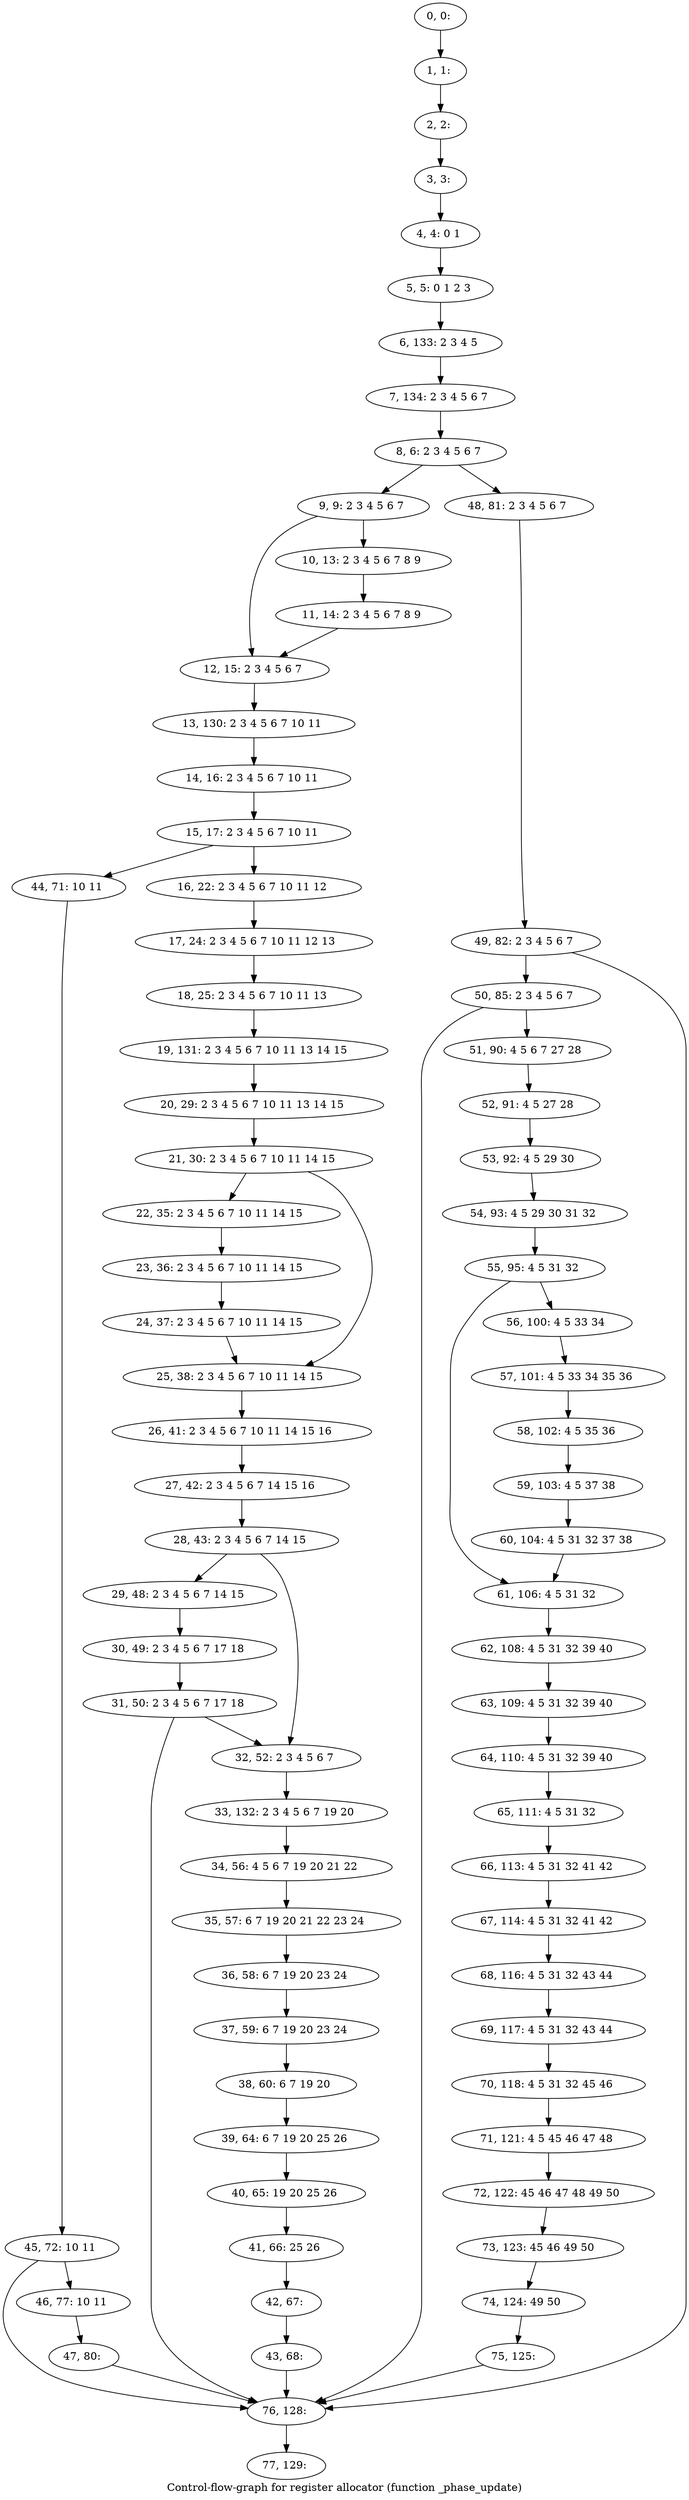 digraph G {
graph [label="Control-flow-graph for register allocator (function _phase_update)"]
0[label="0, 0: "];
1[label="1, 1: "];
2[label="2, 2: "];
3[label="3, 3: "];
4[label="4, 4: 0 1 "];
5[label="5, 5: 0 1 2 3 "];
6[label="6, 133: 2 3 4 5 "];
7[label="7, 134: 2 3 4 5 6 7 "];
8[label="8, 6: 2 3 4 5 6 7 "];
9[label="9, 9: 2 3 4 5 6 7 "];
10[label="10, 13: 2 3 4 5 6 7 8 9 "];
11[label="11, 14: 2 3 4 5 6 7 8 9 "];
12[label="12, 15: 2 3 4 5 6 7 "];
13[label="13, 130: 2 3 4 5 6 7 10 11 "];
14[label="14, 16: 2 3 4 5 6 7 10 11 "];
15[label="15, 17: 2 3 4 5 6 7 10 11 "];
16[label="16, 22: 2 3 4 5 6 7 10 11 12 "];
17[label="17, 24: 2 3 4 5 6 7 10 11 12 13 "];
18[label="18, 25: 2 3 4 5 6 7 10 11 13 "];
19[label="19, 131: 2 3 4 5 6 7 10 11 13 14 15 "];
20[label="20, 29: 2 3 4 5 6 7 10 11 13 14 15 "];
21[label="21, 30: 2 3 4 5 6 7 10 11 14 15 "];
22[label="22, 35: 2 3 4 5 6 7 10 11 14 15 "];
23[label="23, 36: 2 3 4 5 6 7 10 11 14 15 "];
24[label="24, 37: 2 3 4 5 6 7 10 11 14 15 "];
25[label="25, 38: 2 3 4 5 6 7 10 11 14 15 "];
26[label="26, 41: 2 3 4 5 6 7 10 11 14 15 16 "];
27[label="27, 42: 2 3 4 5 6 7 14 15 16 "];
28[label="28, 43: 2 3 4 5 6 7 14 15 "];
29[label="29, 48: 2 3 4 5 6 7 14 15 "];
30[label="30, 49: 2 3 4 5 6 7 17 18 "];
31[label="31, 50: 2 3 4 5 6 7 17 18 "];
32[label="32, 52: 2 3 4 5 6 7 "];
33[label="33, 132: 2 3 4 5 6 7 19 20 "];
34[label="34, 56: 4 5 6 7 19 20 21 22 "];
35[label="35, 57: 6 7 19 20 21 22 23 24 "];
36[label="36, 58: 6 7 19 20 23 24 "];
37[label="37, 59: 6 7 19 20 23 24 "];
38[label="38, 60: 6 7 19 20 "];
39[label="39, 64: 6 7 19 20 25 26 "];
40[label="40, 65: 19 20 25 26 "];
41[label="41, 66: 25 26 "];
42[label="42, 67: "];
43[label="43, 68: "];
44[label="44, 71: 10 11 "];
45[label="45, 72: 10 11 "];
46[label="46, 77: 10 11 "];
47[label="47, 80: "];
48[label="48, 81: 2 3 4 5 6 7 "];
49[label="49, 82: 2 3 4 5 6 7 "];
50[label="50, 85: 2 3 4 5 6 7 "];
51[label="51, 90: 4 5 6 7 27 28 "];
52[label="52, 91: 4 5 27 28 "];
53[label="53, 92: 4 5 29 30 "];
54[label="54, 93: 4 5 29 30 31 32 "];
55[label="55, 95: 4 5 31 32 "];
56[label="56, 100: 4 5 33 34 "];
57[label="57, 101: 4 5 33 34 35 36 "];
58[label="58, 102: 4 5 35 36 "];
59[label="59, 103: 4 5 37 38 "];
60[label="60, 104: 4 5 31 32 37 38 "];
61[label="61, 106: 4 5 31 32 "];
62[label="62, 108: 4 5 31 32 39 40 "];
63[label="63, 109: 4 5 31 32 39 40 "];
64[label="64, 110: 4 5 31 32 39 40 "];
65[label="65, 111: 4 5 31 32 "];
66[label="66, 113: 4 5 31 32 41 42 "];
67[label="67, 114: 4 5 31 32 41 42 "];
68[label="68, 116: 4 5 31 32 43 44 "];
69[label="69, 117: 4 5 31 32 43 44 "];
70[label="70, 118: 4 5 31 32 45 46 "];
71[label="71, 121: 4 5 45 46 47 48 "];
72[label="72, 122: 45 46 47 48 49 50 "];
73[label="73, 123: 45 46 49 50 "];
74[label="74, 124: 49 50 "];
75[label="75, 125: "];
76[label="76, 128: "];
77[label="77, 129: "];
0->1 ;
1->2 ;
2->3 ;
3->4 ;
4->5 ;
5->6 ;
6->7 ;
7->8 ;
8->9 ;
8->48 ;
9->10 ;
9->12 ;
10->11 ;
11->12 ;
12->13 ;
13->14 ;
14->15 ;
15->16 ;
15->44 ;
16->17 ;
17->18 ;
18->19 ;
19->20 ;
20->21 ;
21->22 ;
21->25 ;
22->23 ;
23->24 ;
24->25 ;
25->26 ;
26->27 ;
27->28 ;
28->29 ;
28->32 ;
29->30 ;
30->31 ;
31->32 ;
31->76 ;
32->33 ;
33->34 ;
34->35 ;
35->36 ;
36->37 ;
37->38 ;
38->39 ;
39->40 ;
40->41 ;
41->42 ;
42->43 ;
43->76 ;
44->45 ;
45->46 ;
45->76 ;
46->47 ;
47->76 ;
48->49 ;
49->50 ;
49->76 ;
50->51 ;
50->76 ;
51->52 ;
52->53 ;
53->54 ;
54->55 ;
55->56 ;
55->61 ;
56->57 ;
57->58 ;
58->59 ;
59->60 ;
60->61 ;
61->62 ;
62->63 ;
63->64 ;
64->65 ;
65->66 ;
66->67 ;
67->68 ;
68->69 ;
69->70 ;
70->71 ;
71->72 ;
72->73 ;
73->74 ;
74->75 ;
75->76 ;
76->77 ;
}
